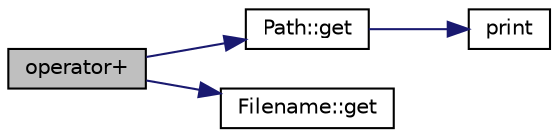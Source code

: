 digraph "operator+"
{
 // LATEX_PDF_SIZE
  edge [fontname="Helvetica",fontsize="10",labelfontname="Helvetica",labelfontsize="10"];
  node [fontname="Helvetica",fontsize="10",shape=record];
  rankdir="LR";
  Node1 [label="operator+",height=0.2,width=0.4,color="black", fillcolor="grey75", style="filled", fontcolor="black",tooltip=" "];
  Node1 -> Node2 [color="midnightblue",fontsize="10",style="solid",fontname="Helvetica"];
  Node2 [label="Path::get",height=0.2,width=0.4,color="black", fillcolor="white", style="filled",URL="$class_path.html#a4e4d7d7670941e8ddc58261a4fac0916",tooltip=" "];
  Node2 -> Node3 [color="midnightblue",fontsize="10",style="solid",fontname="Helvetica"];
  Node3 [label="print",height=0.2,width=0.4,color="black", fillcolor="white", style="filled",URL="$utils_8hpp.html#a66ca7a7876bba06ed99b2fa6945cd2b0",tooltip=" "];
  Node1 -> Node4 [color="midnightblue",fontsize="10",style="solid",fontname="Helvetica"];
  Node4 [label="Filename::get",height=0.2,width=0.4,color="black", fillcolor="white", style="filled",URL="$class_filename.html#a6d397a1dc62b7bc35bf84e6e72b9bd03",tooltip=" "];
}
